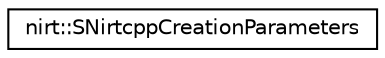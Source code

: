 digraph "Graphical Class Hierarchy"
{
 // LATEX_PDF_SIZE
  edge [fontname="Helvetica",fontsize="10",labelfontname="Helvetica",labelfontsize="10"];
  node [fontname="Helvetica",fontsize="10",shape=record];
  rankdir="LR";
  Node0 [label="nirt::SNirtcppCreationParameters",height=0.2,width=0.4,color="black", fillcolor="white", style="filled",URL="$classnirt_1_1SNirtcppCreationParameters.html",tooltip="Structure for holding Nirtcpp Device creation parameters."];
}
